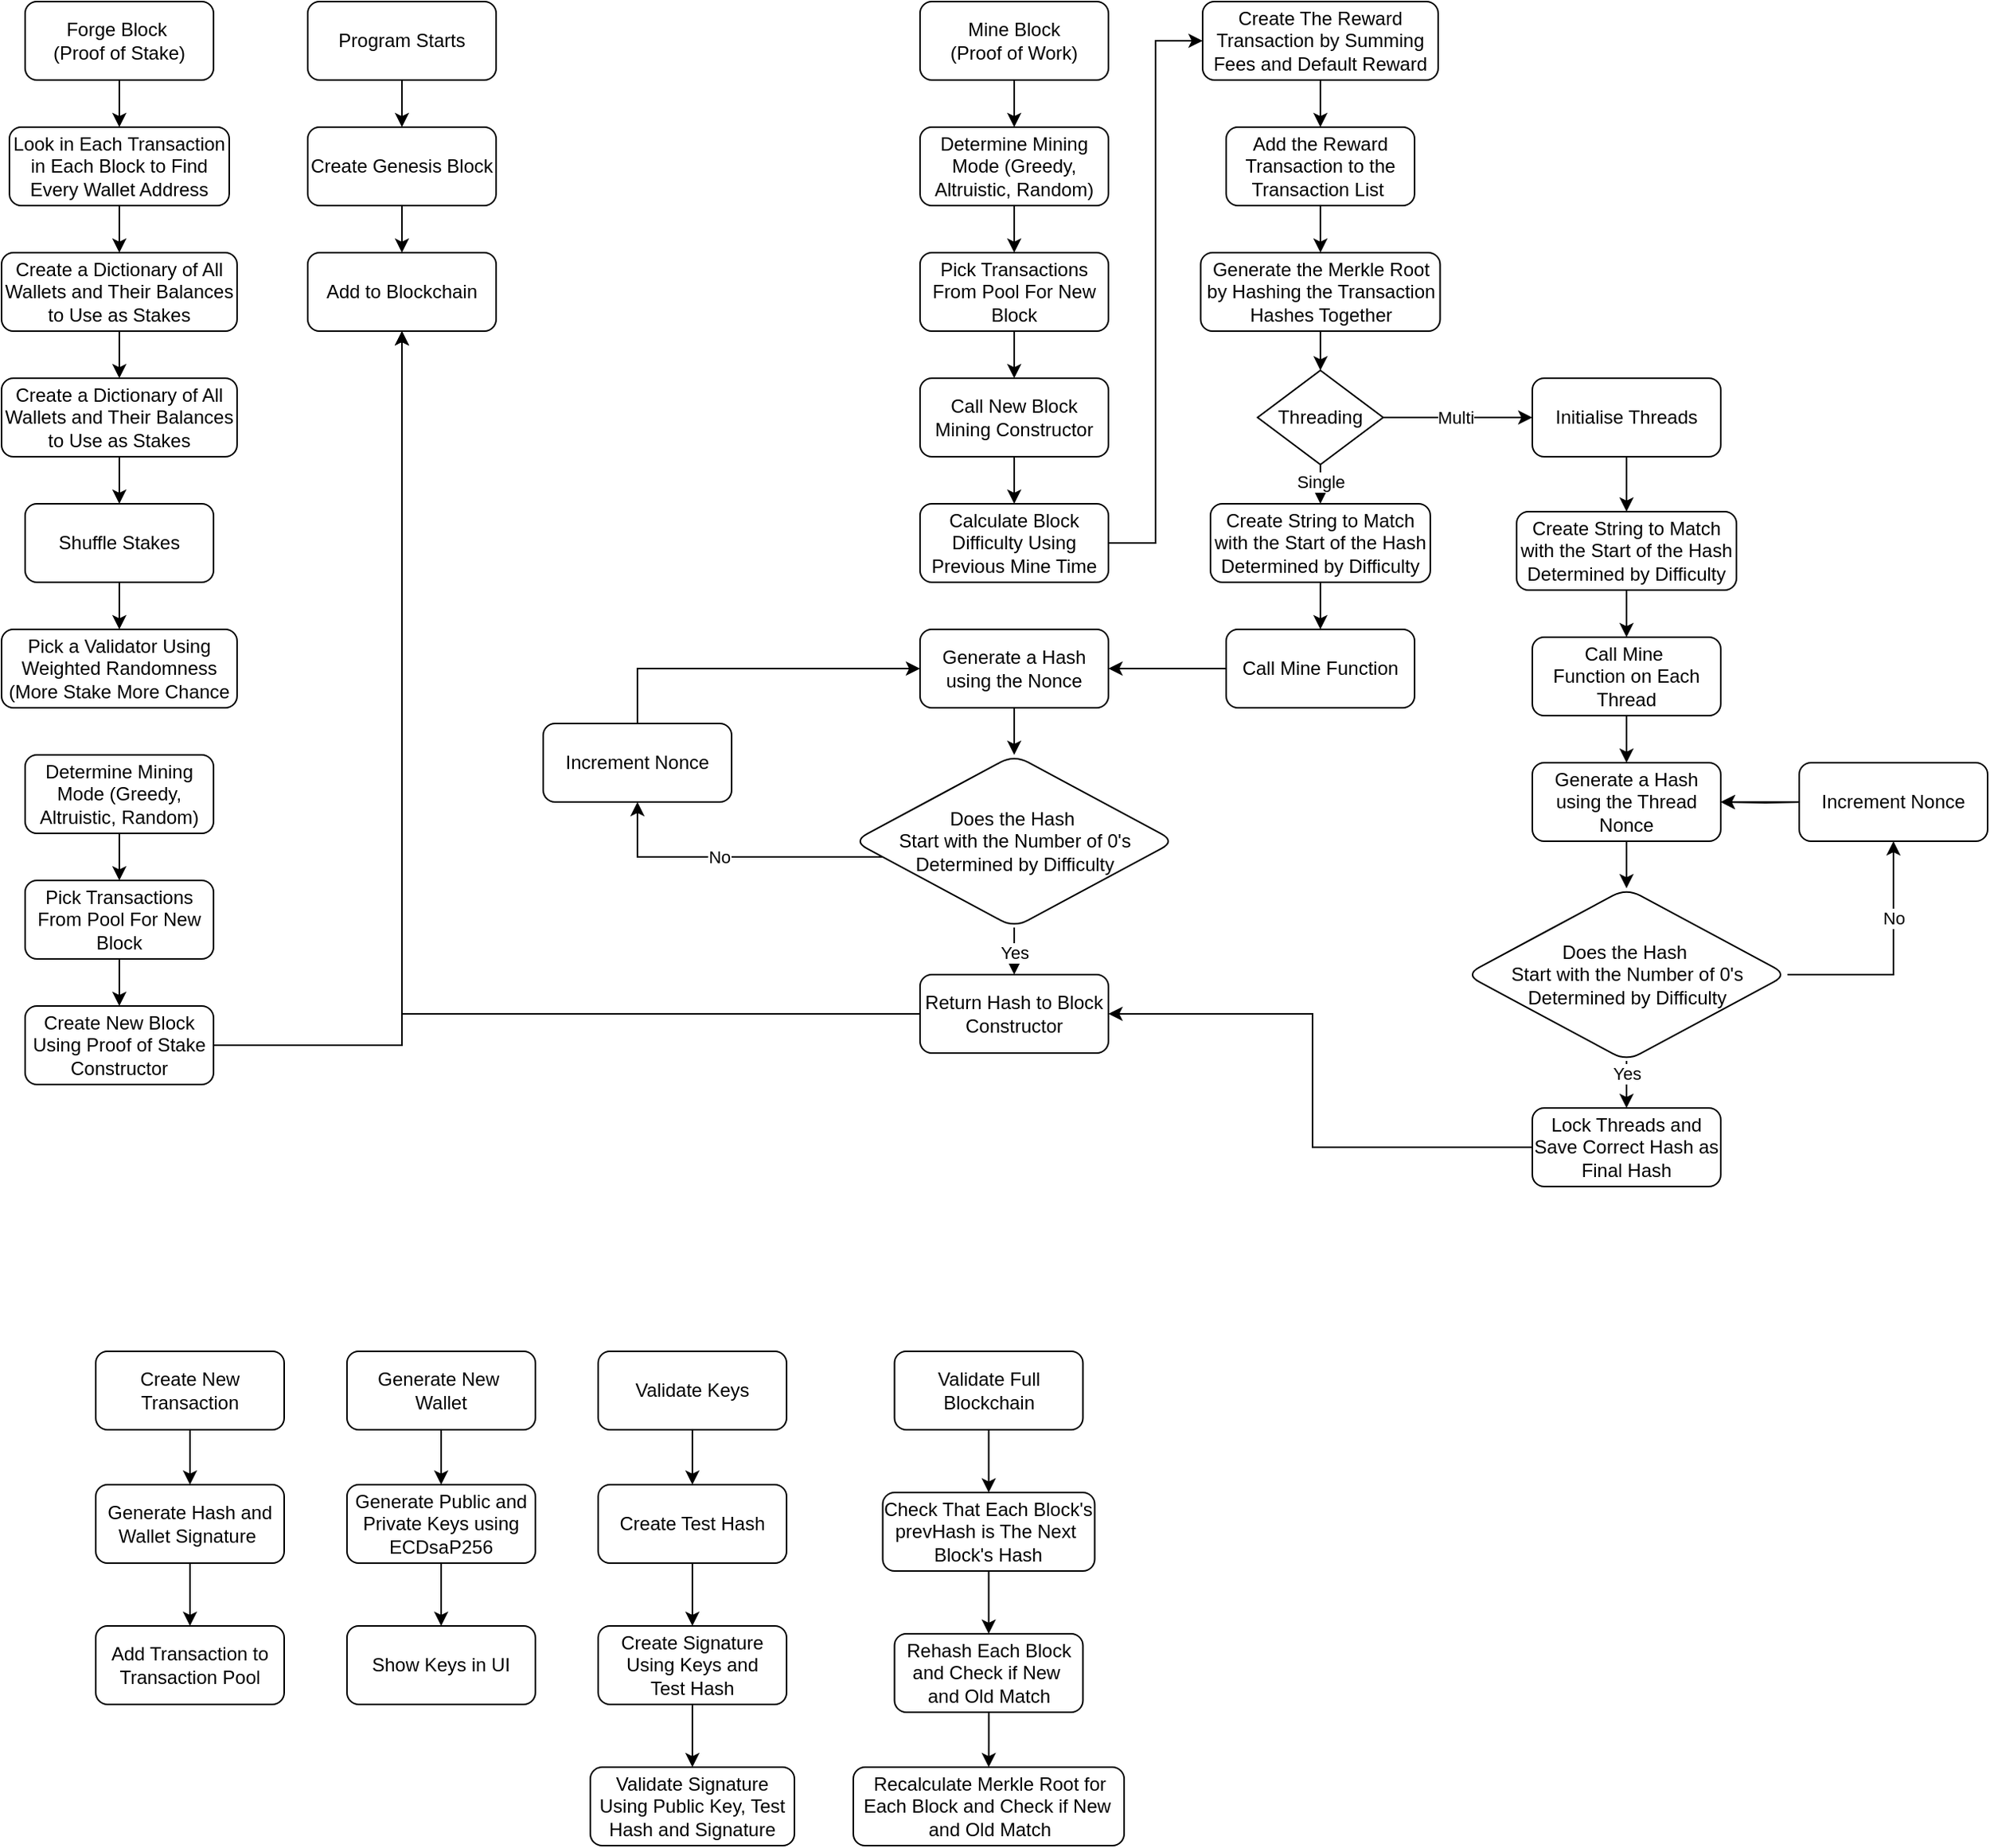 <mxfile version="27.0.5">
  <diagram id="C5RBs43oDa-KdzZeNtuy" name="Page-1">
    <mxGraphModel dx="2786" dy="884" grid="1" gridSize="10" guides="1" tooltips="1" connect="1" arrows="1" fold="1" page="1" pageScale="1" pageWidth="827" pageHeight="1169" math="0" shadow="0">
      <root>
        <mxCell id="WIyWlLk6GJQsqaUBKTNV-0" />
        <mxCell id="WIyWlLk6GJQsqaUBKTNV-1" parent="WIyWlLk6GJQsqaUBKTNV-0" />
        <mxCell id="RscS6ABFdWKbjohYTl5G-3" value="" style="edgeStyle=orthogonalEdgeStyle;rounded=0;orthogonalLoop=1;jettySize=auto;html=1;" parent="WIyWlLk6GJQsqaUBKTNV-1" source="WIyWlLk6GJQsqaUBKTNV-3" target="RscS6ABFdWKbjohYTl5G-2" edge="1">
          <mxGeometry relative="1" as="geometry" />
        </mxCell>
        <mxCell id="WIyWlLk6GJQsqaUBKTNV-3" value="Program Starts" style="rounded=1;whiteSpace=wrap;html=1;fontSize=12;glass=0;strokeWidth=1;shadow=0;" parent="WIyWlLk6GJQsqaUBKTNV-1" vertex="1">
          <mxGeometry x="-250" y="200" width="120" height="50" as="geometry" />
        </mxCell>
        <mxCell id="RscS6ABFdWKbjohYTl5G-15" value="" style="edgeStyle=orthogonalEdgeStyle;rounded=0;orthogonalLoop=1;jettySize=auto;html=1;" parent="WIyWlLk6GJQsqaUBKTNV-1" source="RscS6ABFdWKbjohYTl5G-2" target="RscS6ABFdWKbjohYTl5G-14" edge="1">
          <mxGeometry relative="1" as="geometry" />
        </mxCell>
        <mxCell id="RscS6ABFdWKbjohYTl5G-2" value="Create Genesis Block" style="rounded=1;whiteSpace=wrap;html=1;fontSize=12;glass=0;strokeWidth=1;shadow=0;" parent="WIyWlLk6GJQsqaUBKTNV-1" vertex="1">
          <mxGeometry x="-250" y="280" width="120" height="50" as="geometry" />
        </mxCell>
        <mxCell id="RscS6ABFdWKbjohYTl5G-9" value="" style="edgeStyle=orthogonalEdgeStyle;rounded=0;orthogonalLoop=1;jettySize=auto;html=1;" parent="WIyWlLk6GJQsqaUBKTNV-1" source="RscS6ABFdWKbjohYTl5G-6" target="RscS6ABFdWKbjohYTl5G-8" edge="1">
          <mxGeometry relative="1" as="geometry" />
        </mxCell>
        <mxCell id="RscS6ABFdWKbjohYTl5G-6" value="Mine Block&lt;div&gt;(Proof of Work)&lt;/div&gt;" style="rounded=1;whiteSpace=wrap;html=1;fontSize=12;glass=0;strokeWidth=1;shadow=0;" parent="WIyWlLk6GJQsqaUBKTNV-1" vertex="1">
          <mxGeometry x="140" y="200" width="120" height="50" as="geometry" />
        </mxCell>
        <mxCell id="RscS6ABFdWKbjohYTl5G-11" value="" style="edgeStyle=orthogonalEdgeStyle;rounded=0;orthogonalLoop=1;jettySize=auto;html=1;" parent="WIyWlLk6GJQsqaUBKTNV-1" source="RscS6ABFdWKbjohYTl5G-8" target="RscS6ABFdWKbjohYTl5G-10" edge="1">
          <mxGeometry relative="1" as="geometry" />
        </mxCell>
        <mxCell id="RscS6ABFdWKbjohYTl5G-8" value="Determine Mining Mode (Greedy, Altruistic, Random)" style="rounded=1;whiteSpace=wrap;html=1;fontSize=12;glass=0;strokeWidth=1;shadow=0;" parent="WIyWlLk6GJQsqaUBKTNV-1" vertex="1">
          <mxGeometry x="140" y="280" width="120" height="50" as="geometry" />
        </mxCell>
        <mxCell id="RscS6ABFdWKbjohYTl5G-13" value="" style="edgeStyle=orthogonalEdgeStyle;rounded=0;orthogonalLoop=1;jettySize=auto;html=1;" parent="WIyWlLk6GJQsqaUBKTNV-1" source="RscS6ABFdWKbjohYTl5G-10" target="RscS6ABFdWKbjohYTl5G-12" edge="1">
          <mxGeometry relative="1" as="geometry" />
        </mxCell>
        <mxCell id="RscS6ABFdWKbjohYTl5G-10" value="Pick Transactions From Pool For New Block" style="rounded=1;whiteSpace=wrap;html=1;fontSize=12;glass=0;strokeWidth=1;shadow=0;" parent="WIyWlLk6GJQsqaUBKTNV-1" vertex="1">
          <mxGeometry x="140" y="360" width="120" height="50" as="geometry" />
        </mxCell>
        <mxCell id="acXdgtqa-sUcVwYmWYqO-1" value="" style="edgeStyle=orthogonalEdgeStyle;rounded=0;orthogonalLoop=1;jettySize=auto;html=1;" edge="1" parent="WIyWlLk6GJQsqaUBKTNV-1" source="RscS6ABFdWKbjohYTl5G-12" target="acXdgtqa-sUcVwYmWYqO-0">
          <mxGeometry relative="1" as="geometry" />
        </mxCell>
        <mxCell id="RscS6ABFdWKbjohYTl5G-12" value="Call New Block Mining Constructor" style="rounded=1;whiteSpace=wrap;html=1;fontSize=12;glass=0;strokeWidth=1;shadow=0;" parent="WIyWlLk6GJQsqaUBKTNV-1" vertex="1">
          <mxGeometry x="140" y="440" width="120" height="50" as="geometry" />
        </mxCell>
        <mxCell id="RscS6ABFdWKbjohYTl5G-14" value="Add to Blockchain" style="rounded=1;whiteSpace=wrap;html=1;fontSize=12;glass=0;strokeWidth=1;shadow=0;" parent="WIyWlLk6GJQsqaUBKTNV-1" vertex="1">
          <mxGeometry x="-250" y="360" width="120" height="50" as="geometry" />
        </mxCell>
        <mxCell id="RscS6ABFdWKbjohYTl5G-20" value="" style="edgeStyle=orthogonalEdgeStyle;rounded=0;orthogonalLoop=1;jettySize=auto;html=1;" parent="WIyWlLk6GJQsqaUBKTNV-1" source="RscS6ABFdWKbjohYTl5G-17" target="RscS6ABFdWKbjohYTl5G-19" edge="1">
          <mxGeometry relative="1" as="geometry" />
        </mxCell>
        <mxCell id="RscS6ABFdWKbjohYTl5G-17" value="Forge Block&amp;nbsp;&lt;div&gt;(Proof of Stake)&lt;/div&gt;" style="rounded=1;whiteSpace=wrap;html=1;fontSize=12;glass=0;strokeWidth=1;shadow=0;" parent="WIyWlLk6GJQsqaUBKTNV-1" vertex="1">
          <mxGeometry x="-430" y="200" width="120" height="50" as="geometry" />
        </mxCell>
        <mxCell id="acXdgtqa-sUcVwYmWYqO-71" value="" style="edgeStyle=orthogonalEdgeStyle;rounded=0;orthogonalLoop=1;jettySize=auto;html=1;" edge="1" parent="WIyWlLk6GJQsqaUBKTNV-1" source="RscS6ABFdWKbjohYTl5G-19" target="acXdgtqa-sUcVwYmWYqO-70">
          <mxGeometry relative="1" as="geometry" />
        </mxCell>
        <mxCell id="RscS6ABFdWKbjohYTl5G-19" value="Look in Each&amp;nbsp;&lt;span style=&quot;background-color: transparent; color: light-dark(rgb(0, 0, 0), rgb(255, 255, 255));&quot;&gt;Transaction in Each Block to Find Every Wallet Address&lt;/span&gt;" style="rounded=1;whiteSpace=wrap;html=1;fontSize=12;glass=0;strokeWidth=1;shadow=0;" parent="WIyWlLk6GJQsqaUBKTNV-1" vertex="1">
          <mxGeometry x="-440" y="280" width="140" height="50" as="geometry" />
        </mxCell>
        <mxCell id="acXdgtqa-sUcVwYmWYqO-77" value="" style="edgeStyle=orthogonalEdgeStyle;rounded=0;orthogonalLoop=1;jettySize=auto;html=1;" edge="1" parent="WIyWlLk6GJQsqaUBKTNV-1" source="RscS6ABFdWKbjohYTl5G-21" target="acXdgtqa-sUcVwYmWYqO-76">
          <mxGeometry relative="1" as="geometry" />
        </mxCell>
        <mxCell id="RscS6ABFdWKbjohYTl5G-21" value="Shuffle Stakes" style="rounded=1;whiteSpace=wrap;html=1;fontSize=12;glass=0;strokeWidth=1;shadow=0;" parent="WIyWlLk6GJQsqaUBKTNV-1" vertex="1">
          <mxGeometry x="-430" y="520" width="120" height="50" as="geometry" />
        </mxCell>
        <mxCell id="RscS6ABFdWKbjohYTl5G-23" value="" style="edgeStyle=orthogonalEdgeStyle;rounded=0;orthogonalLoop=1;jettySize=auto;html=1;" parent="WIyWlLk6GJQsqaUBKTNV-1" source="RscS6ABFdWKbjohYTl5G-24" target="RscS6ABFdWKbjohYTl5G-26" edge="1">
          <mxGeometry relative="1" as="geometry" />
        </mxCell>
        <mxCell id="RscS6ABFdWKbjohYTl5G-24" value="Determine Mining Mode (Greedy, Altruistic, Random)" style="rounded=1;whiteSpace=wrap;html=1;fontSize=12;glass=0;strokeWidth=1;shadow=0;" parent="WIyWlLk6GJQsqaUBKTNV-1" vertex="1">
          <mxGeometry x="-430" y="680" width="120" height="50" as="geometry" />
        </mxCell>
        <mxCell id="RscS6ABFdWKbjohYTl5G-25" value="" style="edgeStyle=orthogonalEdgeStyle;rounded=0;orthogonalLoop=1;jettySize=auto;html=1;" parent="WIyWlLk6GJQsqaUBKTNV-1" source="RscS6ABFdWKbjohYTl5G-26" target="RscS6ABFdWKbjohYTl5G-27" edge="1">
          <mxGeometry relative="1" as="geometry" />
        </mxCell>
        <mxCell id="RscS6ABFdWKbjohYTl5G-26" value="Pick Transactions From Pool For New Block" style="rounded=1;whiteSpace=wrap;html=1;fontSize=12;glass=0;strokeWidth=1;shadow=0;" parent="WIyWlLk6GJQsqaUBKTNV-1" vertex="1">
          <mxGeometry x="-430" y="760" width="120" height="50" as="geometry" />
        </mxCell>
        <mxCell id="RscS6ABFdWKbjohYTl5G-29" style="edgeStyle=orthogonalEdgeStyle;rounded=0;orthogonalLoop=1;jettySize=auto;html=1;" parent="WIyWlLk6GJQsqaUBKTNV-1" source="RscS6ABFdWKbjohYTl5G-27" target="RscS6ABFdWKbjohYTl5G-14" edge="1">
          <mxGeometry relative="1" as="geometry">
            <Array as="points">
              <mxPoint x="-190" y="865" />
            </Array>
          </mxGeometry>
        </mxCell>
        <mxCell id="RscS6ABFdWKbjohYTl5G-27" value="Create New Block Using Proof of Stake Constructor" style="rounded=1;whiteSpace=wrap;html=1;fontSize=12;glass=0;strokeWidth=1;shadow=0;" parent="WIyWlLk6GJQsqaUBKTNV-1" vertex="1">
          <mxGeometry x="-430" y="840" width="120" height="50" as="geometry" />
        </mxCell>
        <mxCell id="RscS6ABFdWKbjohYTl5G-34" value="" style="edgeStyle=orthogonalEdgeStyle;rounded=0;orthogonalLoop=1;jettySize=auto;html=1;" parent="WIyWlLk6GJQsqaUBKTNV-1" source="RscS6ABFdWKbjohYTl5G-30" target="RscS6ABFdWKbjohYTl5G-33" edge="1">
          <mxGeometry relative="1" as="geometry" />
        </mxCell>
        <mxCell id="RscS6ABFdWKbjohYTl5G-30" value="Create New Transaction" style="rounded=1;whiteSpace=wrap;html=1;fontSize=12;glass=0;strokeWidth=1;shadow=0;" parent="WIyWlLk6GJQsqaUBKTNV-1" vertex="1">
          <mxGeometry x="-385" y="1060" width="120" height="50" as="geometry" />
        </mxCell>
        <mxCell id="RscS6ABFdWKbjohYTl5G-36" value="" style="edgeStyle=orthogonalEdgeStyle;rounded=0;orthogonalLoop=1;jettySize=auto;html=1;" parent="WIyWlLk6GJQsqaUBKTNV-1" source="RscS6ABFdWKbjohYTl5G-33" target="RscS6ABFdWKbjohYTl5G-35" edge="1">
          <mxGeometry relative="1" as="geometry" />
        </mxCell>
        <mxCell id="RscS6ABFdWKbjohYTl5G-33" value="Generate Hash and Wallet Signature&amp;nbsp;" style="rounded=1;whiteSpace=wrap;html=1;fontSize=12;glass=0;strokeWidth=1;shadow=0;" parent="WIyWlLk6GJQsqaUBKTNV-1" vertex="1">
          <mxGeometry x="-385" y="1145" width="120" height="50" as="geometry" />
        </mxCell>
        <mxCell id="RscS6ABFdWKbjohYTl5G-35" value="Add Transaction to Transaction Pool" style="rounded=1;whiteSpace=wrap;html=1;fontSize=12;glass=0;strokeWidth=1;shadow=0;" parent="WIyWlLk6GJQsqaUBKTNV-1" vertex="1">
          <mxGeometry x="-385" y="1235" width="120" height="50" as="geometry" />
        </mxCell>
        <mxCell id="RscS6ABFdWKbjohYTl5G-39" value="" style="edgeStyle=orthogonalEdgeStyle;rounded=0;orthogonalLoop=1;jettySize=auto;html=1;" parent="WIyWlLk6GJQsqaUBKTNV-1" source="RscS6ABFdWKbjohYTl5G-37" target="RscS6ABFdWKbjohYTl5G-38" edge="1">
          <mxGeometry relative="1" as="geometry" />
        </mxCell>
        <mxCell id="RscS6ABFdWKbjohYTl5G-37" value="Generate New&amp;nbsp;&lt;div&gt;Wallet&lt;/div&gt;" style="rounded=1;whiteSpace=wrap;html=1;fontSize=12;glass=0;strokeWidth=1;shadow=0;" parent="WIyWlLk6GJQsqaUBKTNV-1" vertex="1">
          <mxGeometry x="-225" y="1060" width="120" height="50" as="geometry" />
        </mxCell>
        <mxCell id="RscS6ABFdWKbjohYTl5G-41" value="" style="edgeStyle=orthogonalEdgeStyle;rounded=0;orthogonalLoop=1;jettySize=auto;html=1;" parent="WIyWlLk6GJQsqaUBKTNV-1" source="RscS6ABFdWKbjohYTl5G-38" target="RscS6ABFdWKbjohYTl5G-40" edge="1">
          <mxGeometry relative="1" as="geometry" />
        </mxCell>
        <mxCell id="RscS6ABFdWKbjohYTl5G-38" value="Generate Public and Private Keys using ECDsaP256" style="rounded=1;whiteSpace=wrap;html=1;fontSize=12;glass=0;strokeWidth=1;shadow=0;" parent="WIyWlLk6GJQsqaUBKTNV-1" vertex="1">
          <mxGeometry x="-225" y="1145" width="120" height="50" as="geometry" />
        </mxCell>
        <mxCell id="RscS6ABFdWKbjohYTl5G-40" value="Show Keys in UI" style="rounded=1;whiteSpace=wrap;html=1;fontSize=12;glass=0;strokeWidth=1;shadow=0;" parent="WIyWlLk6GJQsqaUBKTNV-1" vertex="1">
          <mxGeometry x="-225" y="1235" width="120" height="50" as="geometry" />
        </mxCell>
        <mxCell id="RscS6ABFdWKbjohYTl5G-44" value="" style="edgeStyle=orthogonalEdgeStyle;rounded=0;orthogonalLoop=1;jettySize=auto;html=1;" parent="WIyWlLk6GJQsqaUBKTNV-1" source="RscS6ABFdWKbjohYTl5G-42" target="RscS6ABFdWKbjohYTl5G-43" edge="1">
          <mxGeometry relative="1" as="geometry" />
        </mxCell>
        <mxCell id="RscS6ABFdWKbjohYTl5G-42" value="Validate Keys" style="rounded=1;whiteSpace=wrap;html=1;fontSize=12;glass=0;strokeWidth=1;shadow=0;" parent="WIyWlLk6GJQsqaUBKTNV-1" vertex="1">
          <mxGeometry x="-65" y="1060" width="120" height="50" as="geometry" />
        </mxCell>
        <mxCell id="RscS6ABFdWKbjohYTl5G-48" value="" style="edgeStyle=orthogonalEdgeStyle;rounded=0;orthogonalLoop=1;jettySize=auto;html=1;" parent="WIyWlLk6GJQsqaUBKTNV-1" source="RscS6ABFdWKbjohYTl5G-43" target="RscS6ABFdWKbjohYTl5G-47" edge="1">
          <mxGeometry relative="1" as="geometry" />
        </mxCell>
        <mxCell id="RscS6ABFdWKbjohYTl5G-43" value="Create Test Hash" style="rounded=1;whiteSpace=wrap;html=1;fontSize=12;glass=0;strokeWidth=1;shadow=0;" parent="WIyWlLk6GJQsqaUBKTNV-1" vertex="1">
          <mxGeometry x="-65" y="1145" width="120" height="50" as="geometry" />
        </mxCell>
        <mxCell id="RscS6ABFdWKbjohYTl5G-50" value="" style="edgeStyle=orthogonalEdgeStyle;rounded=0;orthogonalLoop=1;jettySize=auto;html=1;" parent="WIyWlLk6GJQsqaUBKTNV-1" source="RscS6ABFdWKbjohYTl5G-47" target="RscS6ABFdWKbjohYTl5G-49" edge="1">
          <mxGeometry relative="1" as="geometry" />
        </mxCell>
        <mxCell id="RscS6ABFdWKbjohYTl5G-47" value="Create Signature Using Keys and&lt;div&gt;Test Hash&lt;/div&gt;" style="rounded=1;whiteSpace=wrap;html=1;fontSize=12;glass=0;strokeWidth=1;shadow=0;" parent="WIyWlLk6GJQsqaUBKTNV-1" vertex="1">
          <mxGeometry x="-65" y="1235" width="120" height="50" as="geometry" />
        </mxCell>
        <mxCell id="RscS6ABFdWKbjohYTl5G-49" value="Validate Signature Using Public Key, Test Hash and Signature" style="rounded=1;whiteSpace=wrap;html=1;fontSize=12;glass=0;strokeWidth=1;shadow=0;" parent="WIyWlLk6GJQsqaUBKTNV-1" vertex="1">
          <mxGeometry x="-70" y="1325" width="130" height="50" as="geometry" />
        </mxCell>
        <mxCell id="RscS6ABFdWKbjohYTl5G-54" value="" style="edgeStyle=orthogonalEdgeStyle;rounded=0;orthogonalLoop=1;jettySize=auto;html=1;" parent="WIyWlLk6GJQsqaUBKTNV-1" source="RscS6ABFdWKbjohYTl5G-51" target="RscS6ABFdWKbjohYTl5G-53" edge="1">
          <mxGeometry relative="1" as="geometry" />
        </mxCell>
        <mxCell id="RscS6ABFdWKbjohYTl5G-51" value="Validate Full Blockchain" style="rounded=1;whiteSpace=wrap;html=1;fontSize=12;glass=0;strokeWidth=1;shadow=0;" parent="WIyWlLk6GJQsqaUBKTNV-1" vertex="1">
          <mxGeometry x="123.75" y="1060" width="120" height="50" as="geometry" />
        </mxCell>
        <mxCell id="RscS6ABFdWKbjohYTl5G-58" style="edgeStyle=orthogonalEdgeStyle;rounded=0;orthogonalLoop=1;jettySize=auto;html=1;" parent="WIyWlLk6GJQsqaUBKTNV-1" source="RscS6ABFdWKbjohYTl5G-53" target="RscS6ABFdWKbjohYTl5G-57" edge="1">
          <mxGeometry relative="1" as="geometry" />
        </mxCell>
        <mxCell id="RscS6ABFdWKbjohYTl5G-53" value="Check That Each Block&#39;s prevHash is The Next&amp;nbsp;&lt;div&gt;&lt;div&gt;Block&#39;s Hash&lt;/div&gt;&lt;/div&gt;" style="rounded=1;whiteSpace=wrap;html=1;fontSize=12;glass=0;strokeWidth=1;shadow=0;" parent="WIyWlLk6GJQsqaUBKTNV-1" vertex="1">
          <mxGeometry x="116.25" y="1150" width="135" height="50" as="geometry" />
        </mxCell>
        <mxCell id="acXdgtqa-sUcVwYmWYqO-79" style="edgeStyle=orthogonalEdgeStyle;rounded=0;orthogonalLoop=1;jettySize=auto;html=1;" edge="1" parent="WIyWlLk6GJQsqaUBKTNV-1" source="RscS6ABFdWKbjohYTl5G-57" target="acXdgtqa-sUcVwYmWYqO-78">
          <mxGeometry relative="1" as="geometry" />
        </mxCell>
        <mxCell id="RscS6ABFdWKbjohYTl5G-57" value="Rehash Each Block and Check if New&amp;nbsp;&lt;div&gt;and Old Match&lt;/div&gt;" style="rounded=1;whiteSpace=wrap;html=1;fontSize=12;glass=0;strokeWidth=1;shadow=0;" parent="WIyWlLk6GJQsqaUBKTNV-1" vertex="1">
          <mxGeometry x="123.75" y="1240" width="120" height="50" as="geometry" />
        </mxCell>
        <mxCell id="acXdgtqa-sUcVwYmWYqO-3" value="" style="edgeStyle=orthogonalEdgeStyle;rounded=0;orthogonalLoop=1;jettySize=auto;html=1;" edge="1" parent="WIyWlLk6GJQsqaUBKTNV-1" source="acXdgtqa-sUcVwYmWYqO-0" target="acXdgtqa-sUcVwYmWYqO-2">
          <mxGeometry relative="1" as="geometry">
            <Array as="points">
              <mxPoint x="290" y="545" />
              <mxPoint x="290" y="225" />
            </Array>
          </mxGeometry>
        </mxCell>
        <mxCell id="acXdgtqa-sUcVwYmWYqO-0" value="Calculate Block Difficulty Using Previous Mine Time" style="rounded=1;whiteSpace=wrap;html=1;fontSize=12;glass=0;strokeWidth=1;shadow=0;" vertex="1" parent="WIyWlLk6GJQsqaUBKTNV-1">
          <mxGeometry x="140" y="520" width="120" height="50" as="geometry" />
        </mxCell>
        <mxCell id="acXdgtqa-sUcVwYmWYqO-5" value="" style="edgeStyle=orthogonalEdgeStyle;rounded=0;orthogonalLoop=1;jettySize=auto;html=1;" edge="1" parent="WIyWlLk6GJQsqaUBKTNV-1" source="acXdgtqa-sUcVwYmWYqO-2" target="acXdgtqa-sUcVwYmWYqO-4">
          <mxGeometry relative="1" as="geometry" />
        </mxCell>
        <mxCell id="acXdgtqa-sUcVwYmWYqO-2" value="Create The Reward Transaction by Summing Fees and Default Reward" style="rounded=1;whiteSpace=wrap;html=1;fontSize=12;glass=0;strokeWidth=1;shadow=0;" vertex="1" parent="WIyWlLk6GJQsqaUBKTNV-1">
          <mxGeometry x="320" y="200" width="150" height="50" as="geometry" />
        </mxCell>
        <mxCell id="acXdgtqa-sUcVwYmWYqO-7" value="" style="edgeStyle=orthogonalEdgeStyle;rounded=0;orthogonalLoop=1;jettySize=auto;html=1;" edge="1" parent="WIyWlLk6GJQsqaUBKTNV-1" source="acXdgtqa-sUcVwYmWYqO-4" target="acXdgtqa-sUcVwYmWYqO-6">
          <mxGeometry relative="1" as="geometry" />
        </mxCell>
        <mxCell id="acXdgtqa-sUcVwYmWYqO-4" value="Add the Reward Transaction to the Transaction List&amp;nbsp;" style="rounded=1;whiteSpace=wrap;html=1;fontSize=12;glass=0;strokeWidth=1;shadow=0;" vertex="1" parent="WIyWlLk6GJQsqaUBKTNV-1">
          <mxGeometry x="335" y="280" width="120" height="50" as="geometry" />
        </mxCell>
        <mxCell id="acXdgtqa-sUcVwYmWYqO-11" value="" style="edgeStyle=orthogonalEdgeStyle;rounded=0;orthogonalLoop=1;jettySize=auto;html=1;" edge="1" parent="WIyWlLk6GJQsqaUBKTNV-1" source="acXdgtqa-sUcVwYmWYqO-6" target="acXdgtqa-sUcVwYmWYqO-13">
          <mxGeometry relative="1" as="geometry">
            <mxPoint x="395" y="440" as="targetPoint" />
          </mxGeometry>
        </mxCell>
        <mxCell id="acXdgtqa-sUcVwYmWYqO-6" value="Generate the Merkle Root by Hashing the Transaction Hashes Together" style="rounded=1;whiteSpace=wrap;html=1;fontSize=12;glass=0;strokeWidth=1;shadow=0;" vertex="1" parent="WIyWlLk6GJQsqaUBKTNV-1">
          <mxGeometry x="318.75" y="360" width="152.5" height="50" as="geometry" />
        </mxCell>
        <mxCell id="acXdgtqa-sUcVwYmWYqO-15" value="" style="edgeStyle=orthogonalEdgeStyle;rounded=0;orthogonalLoop=1;jettySize=auto;html=1;" edge="1" parent="WIyWlLk6GJQsqaUBKTNV-1" source="acXdgtqa-sUcVwYmWYqO-13" target="acXdgtqa-sUcVwYmWYqO-23">
          <mxGeometry relative="1" as="geometry">
            <mxPoint x="550" y="480" as="targetPoint" />
          </mxGeometry>
        </mxCell>
        <mxCell id="acXdgtqa-sUcVwYmWYqO-17" value="Multi" style="edgeLabel;html=1;align=center;verticalAlign=middle;resizable=0;points=[];" vertex="1" connectable="0" parent="acXdgtqa-sUcVwYmWYqO-15">
          <mxGeometry x="-0.307" y="-4" relative="1" as="geometry">
            <mxPoint x="13" y="-4" as="offset" />
          </mxGeometry>
        </mxCell>
        <mxCell id="acXdgtqa-sUcVwYmWYqO-19" value="" style="edgeStyle=orthogonalEdgeStyle;rounded=0;orthogonalLoop=1;jettySize=auto;html=1;" edge="1" parent="WIyWlLk6GJQsqaUBKTNV-1" source="acXdgtqa-sUcVwYmWYqO-13" target="acXdgtqa-sUcVwYmWYqO-48">
          <mxGeometry relative="1" as="geometry">
            <mxPoint x="395" y="570" as="targetPoint" />
          </mxGeometry>
        </mxCell>
        <mxCell id="acXdgtqa-sUcVwYmWYqO-20" value="Single" style="edgeLabel;html=1;align=center;verticalAlign=middle;resizable=0;points=[];" vertex="1" connectable="0" parent="acXdgtqa-sUcVwYmWYqO-19">
          <mxGeometry x="-0.25" relative="1" as="geometry">
            <mxPoint y="-9" as="offset" />
          </mxGeometry>
        </mxCell>
        <mxCell id="acXdgtqa-sUcVwYmWYqO-13" value="Threading" style="rhombus;whiteSpace=wrap;html=1;" vertex="1" parent="WIyWlLk6GJQsqaUBKTNV-1">
          <mxGeometry x="355" y="435" width="80" height="60" as="geometry" />
        </mxCell>
        <mxCell id="acXdgtqa-sUcVwYmWYqO-25" value="" style="edgeStyle=orthogonalEdgeStyle;rounded=0;orthogonalLoop=1;jettySize=auto;html=1;" edge="1" parent="WIyWlLk6GJQsqaUBKTNV-1" source="acXdgtqa-sUcVwYmWYqO-23" target="acXdgtqa-sUcVwYmWYqO-24">
          <mxGeometry relative="1" as="geometry" />
        </mxCell>
        <mxCell id="acXdgtqa-sUcVwYmWYqO-23" value="Initialise Threads" style="rounded=1;whiteSpace=wrap;html=1;fontSize=12;glass=0;strokeWidth=1;shadow=0;" vertex="1" parent="WIyWlLk6GJQsqaUBKTNV-1">
          <mxGeometry x="530" y="440" width="120" height="50" as="geometry" />
        </mxCell>
        <mxCell id="acXdgtqa-sUcVwYmWYqO-27" value="" style="edgeStyle=orthogonalEdgeStyle;rounded=0;orthogonalLoop=1;jettySize=auto;html=1;" edge="1" parent="WIyWlLk6GJQsqaUBKTNV-1" source="acXdgtqa-sUcVwYmWYqO-24" target="acXdgtqa-sUcVwYmWYqO-26">
          <mxGeometry relative="1" as="geometry" />
        </mxCell>
        <mxCell id="acXdgtqa-sUcVwYmWYqO-24" value="Create String to Match with the Start of the Hash Determined by Difficulty" style="rounded=1;whiteSpace=wrap;html=1;fontSize=12;glass=0;strokeWidth=1;shadow=0;" vertex="1" parent="WIyWlLk6GJQsqaUBKTNV-1">
          <mxGeometry x="520" y="525" width="140" height="50" as="geometry" />
        </mxCell>
        <mxCell id="acXdgtqa-sUcVwYmWYqO-29" value="" style="edgeStyle=orthogonalEdgeStyle;rounded=0;orthogonalLoop=1;jettySize=auto;html=1;" edge="1" parent="WIyWlLk6GJQsqaUBKTNV-1" source="acXdgtqa-sUcVwYmWYqO-26" target="acXdgtqa-sUcVwYmWYqO-28">
          <mxGeometry relative="1" as="geometry" />
        </mxCell>
        <mxCell id="acXdgtqa-sUcVwYmWYqO-26" value="Call Mine&amp;nbsp;&lt;div&gt;&lt;span style=&quot;background-color: transparent; color: light-dark(rgb(0, 0, 0), rgb(255, 255, 255));&quot;&gt;Function on Each Thread&lt;/span&gt;&lt;/div&gt;" style="rounded=1;whiteSpace=wrap;html=1;fontSize=12;glass=0;strokeWidth=1;shadow=0;" vertex="1" parent="WIyWlLk6GJQsqaUBKTNV-1">
          <mxGeometry x="530" y="605" width="120" height="50" as="geometry" />
        </mxCell>
        <mxCell id="acXdgtqa-sUcVwYmWYqO-31" value="" style="edgeStyle=orthogonalEdgeStyle;rounded=0;orthogonalLoop=1;jettySize=auto;html=1;" edge="1" parent="WIyWlLk6GJQsqaUBKTNV-1" source="acXdgtqa-sUcVwYmWYqO-28" target="acXdgtqa-sUcVwYmWYqO-32">
          <mxGeometry relative="1" as="geometry">
            <mxPoint x="590" y="765" as="targetPoint" />
          </mxGeometry>
        </mxCell>
        <mxCell id="acXdgtqa-sUcVwYmWYqO-28" value="Generate a Hash using the Thread Nonce" style="rounded=1;whiteSpace=wrap;html=1;fontSize=12;glass=0;strokeWidth=1;shadow=0;" vertex="1" parent="WIyWlLk6GJQsqaUBKTNV-1">
          <mxGeometry x="530" y="685" width="120" height="50" as="geometry" />
        </mxCell>
        <mxCell id="acXdgtqa-sUcVwYmWYqO-38" style="edgeStyle=orthogonalEdgeStyle;rounded=0;orthogonalLoop=1;jettySize=auto;html=1;" edge="1" parent="WIyWlLk6GJQsqaUBKTNV-1" source="acXdgtqa-sUcVwYmWYqO-32" target="acXdgtqa-sUcVwYmWYqO-37">
          <mxGeometry relative="1" as="geometry" />
        </mxCell>
        <mxCell id="acXdgtqa-sUcVwYmWYqO-45" value="Yes" style="edgeLabel;html=1;align=center;verticalAlign=middle;resizable=0;points=[];" vertex="1" connectable="0" parent="acXdgtqa-sUcVwYmWYqO-38">
          <mxGeometry x="-0.68" relative="1" as="geometry">
            <mxPoint as="offset" />
          </mxGeometry>
        </mxCell>
        <mxCell id="acXdgtqa-sUcVwYmWYqO-43" style="edgeStyle=orthogonalEdgeStyle;rounded=0;orthogonalLoop=1;jettySize=auto;html=1;" edge="1" parent="WIyWlLk6GJQsqaUBKTNV-1" source="acXdgtqa-sUcVwYmWYqO-32" target="acXdgtqa-sUcVwYmWYqO-41">
          <mxGeometry relative="1" as="geometry">
            <mxPoint x="767" y="735" as="targetPoint" />
            <Array as="points">
              <mxPoint x="760" y="820" />
            </Array>
          </mxGeometry>
        </mxCell>
        <mxCell id="acXdgtqa-sUcVwYmWYqO-44" value="No" style="edgeLabel;html=1;align=center;verticalAlign=middle;resizable=0;points=[];" vertex="1" connectable="0" parent="acXdgtqa-sUcVwYmWYqO-43">
          <mxGeometry x="0.377" relative="1" as="geometry">
            <mxPoint y="1" as="offset" />
          </mxGeometry>
        </mxCell>
        <mxCell id="acXdgtqa-sUcVwYmWYqO-32" value="Does the Hash&amp;nbsp;&lt;div&gt;Start with the Number of 0&#39;s Determined by Difficulty&lt;/div&gt;" style="rhombus;whiteSpace=wrap;html=1;rounded=1;glass=0;strokeWidth=1;shadow=0;" vertex="1" parent="WIyWlLk6GJQsqaUBKTNV-1">
          <mxGeometry x="487.5" y="765" width="205" height="110" as="geometry" />
        </mxCell>
        <mxCell id="acXdgtqa-sUcVwYmWYqO-64" style="edgeStyle=orthogonalEdgeStyle;rounded=0;orthogonalLoop=1;jettySize=auto;html=1;" edge="1" parent="WIyWlLk6GJQsqaUBKTNV-1" source="acXdgtqa-sUcVwYmWYqO-37" target="acXdgtqa-sUcVwYmWYqO-60">
          <mxGeometry relative="1" as="geometry">
            <Array as="points">
              <mxPoint x="390" y="930" />
              <mxPoint x="390" y="845" />
            </Array>
          </mxGeometry>
        </mxCell>
        <mxCell id="acXdgtqa-sUcVwYmWYqO-37" value="Lock Threads and Save Correct Hash as Final Hash" style="rounded=1;whiteSpace=wrap;html=1;fontSize=12;glass=0;strokeWidth=1;shadow=0;" vertex="1" parent="WIyWlLk6GJQsqaUBKTNV-1">
          <mxGeometry x="530" y="905" width="120" height="50" as="geometry" />
        </mxCell>
        <mxCell id="acXdgtqa-sUcVwYmWYqO-46" style="edgeStyle=orthogonalEdgeStyle;rounded=0;orthogonalLoop=1;jettySize=auto;html=1;" edge="1" parent="WIyWlLk6GJQsqaUBKTNV-1" target="acXdgtqa-sUcVwYmWYqO-28">
          <mxGeometry relative="1" as="geometry">
            <mxPoint x="707" y="710" as="sourcePoint" />
          </mxGeometry>
        </mxCell>
        <mxCell id="acXdgtqa-sUcVwYmWYqO-63" value="" style="edgeStyle=orthogonalEdgeStyle;rounded=0;orthogonalLoop=1;jettySize=auto;html=1;" edge="1" parent="WIyWlLk6GJQsqaUBKTNV-1" source="acXdgtqa-sUcVwYmWYqO-41" target="acXdgtqa-sUcVwYmWYqO-28">
          <mxGeometry relative="1" as="geometry">
            <Array as="points">
              <mxPoint x="670" y="710" />
              <mxPoint x="670" y="710" />
            </Array>
          </mxGeometry>
        </mxCell>
        <mxCell id="acXdgtqa-sUcVwYmWYqO-41" value="Increment Nonce" style="rounded=1;whiteSpace=wrap;html=1;fontSize=12;glass=0;strokeWidth=1;shadow=0;" vertex="1" parent="WIyWlLk6GJQsqaUBKTNV-1">
          <mxGeometry x="700" y="685" width="120" height="50" as="geometry" />
        </mxCell>
        <mxCell id="acXdgtqa-sUcVwYmWYqO-47" value="" style="edgeStyle=orthogonalEdgeStyle;rounded=0;orthogonalLoop=1;jettySize=auto;html=1;" edge="1" parent="WIyWlLk6GJQsqaUBKTNV-1" source="acXdgtqa-sUcVwYmWYqO-48" target="acXdgtqa-sUcVwYmWYqO-50">
          <mxGeometry relative="1" as="geometry" />
        </mxCell>
        <mxCell id="acXdgtqa-sUcVwYmWYqO-48" value="Create String to Match with the Start of the Hash Determined by Difficulty" style="rounded=1;whiteSpace=wrap;html=1;fontSize=12;glass=0;strokeWidth=1;shadow=0;" vertex="1" parent="WIyWlLk6GJQsqaUBKTNV-1">
          <mxGeometry x="325" y="520" width="140" height="50" as="geometry" />
        </mxCell>
        <mxCell id="acXdgtqa-sUcVwYmWYqO-49" value="" style="edgeStyle=orthogonalEdgeStyle;rounded=0;orthogonalLoop=1;jettySize=auto;html=1;" edge="1" parent="WIyWlLk6GJQsqaUBKTNV-1" source="acXdgtqa-sUcVwYmWYqO-50" target="acXdgtqa-sUcVwYmWYqO-52">
          <mxGeometry relative="1" as="geometry" />
        </mxCell>
        <mxCell id="acXdgtqa-sUcVwYmWYqO-50" value="Call Mine Function" style="rounded=1;whiteSpace=wrap;html=1;fontSize=12;glass=0;strokeWidth=1;shadow=0;" vertex="1" parent="WIyWlLk6GJQsqaUBKTNV-1">
          <mxGeometry x="335" y="600" width="120" height="50" as="geometry" />
        </mxCell>
        <mxCell id="acXdgtqa-sUcVwYmWYqO-51" value="" style="edgeStyle=orthogonalEdgeStyle;rounded=0;orthogonalLoop=1;jettySize=auto;html=1;" edge="1" parent="WIyWlLk6GJQsqaUBKTNV-1" source="acXdgtqa-sUcVwYmWYqO-52" target="acXdgtqa-sUcVwYmWYqO-57">
          <mxGeometry relative="1" as="geometry">
            <mxPoint x="250.5" y="850" as="targetPoint" />
          </mxGeometry>
        </mxCell>
        <mxCell id="acXdgtqa-sUcVwYmWYqO-52" value="Generate a Hash using the Nonce" style="rounded=1;whiteSpace=wrap;html=1;fontSize=12;glass=0;strokeWidth=1;shadow=0;" vertex="1" parent="WIyWlLk6GJQsqaUBKTNV-1">
          <mxGeometry x="140" y="600" width="120" height="50" as="geometry" />
        </mxCell>
        <mxCell id="acXdgtqa-sUcVwYmWYqO-53" style="edgeStyle=orthogonalEdgeStyle;rounded=0;orthogonalLoop=1;jettySize=auto;html=1;" edge="1" parent="WIyWlLk6GJQsqaUBKTNV-1" source="acXdgtqa-sUcVwYmWYqO-57" target="acXdgtqa-sUcVwYmWYqO-60">
          <mxGeometry relative="1" as="geometry">
            <mxPoint x="200" y="830" as="targetPoint" />
          </mxGeometry>
        </mxCell>
        <mxCell id="acXdgtqa-sUcVwYmWYqO-54" value="Yes" style="edgeLabel;html=1;align=center;verticalAlign=middle;resizable=0;points=[];" vertex="1" connectable="0" parent="acXdgtqa-sUcVwYmWYqO-53">
          <mxGeometry x="-0.68" relative="1" as="geometry">
            <mxPoint y="8" as="offset" />
          </mxGeometry>
        </mxCell>
        <mxCell id="acXdgtqa-sUcVwYmWYqO-55" style="edgeStyle=orthogonalEdgeStyle;rounded=0;orthogonalLoop=1;jettySize=auto;html=1;" edge="1" parent="WIyWlLk6GJQsqaUBKTNV-1" source="acXdgtqa-sUcVwYmWYqO-57" target="acXdgtqa-sUcVwYmWYqO-62">
          <mxGeometry relative="1" as="geometry">
            <mxPoint x="-39.5" y="905" as="targetPoint" />
            <Array as="points">
              <mxPoint x="-40" y="745" />
            </Array>
          </mxGeometry>
        </mxCell>
        <mxCell id="acXdgtqa-sUcVwYmWYqO-56" value="No" style="edgeLabel;html=1;align=center;verticalAlign=middle;resizable=0;points=[];" vertex="1" connectable="0" parent="acXdgtqa-sUcVwYmWYqO-55">
          <mxGeometry x="0.377" relative="1" as="geometry">
            <mxPoint x="27" as="offset" />
          </mxGeometry>
        </mxCell>
        <mxCell id="acXdgtqa-sUcVwYmWYqO-57" value="Does the Hash&amp;nbsp;&lt;div&gt;Start with the Number of 0&#39;s Determined by Difficulty&lt;/div&gt;" style="rhombus;whiteSpace=wrap;html=1;rounded=1;glass=0;strokeWidth=1;shadow=0;" vertex="1" parent="WIyWlLk6GJQsqaUBKTNV-1">
          <mxGeometry x="97.5" y="680" width="205" height="110" as="geometry" />
        </mxCell>
        <mxCell id="acXdgtqa-sUcVwYmWYqO-65" style="edgeStyle=orthogonalEdgeStyle;rounded=0;orthogonalLoop=1;jettySize=auto;html=1;" edge="1" parent="WIyWlLk6GJQsqaUBKTNV-1" source="acXdgtqa-sUcVwYmWYqO-60" target="RscS6ABFdWKbjohYTl5G-14">
          <mxGeometry relative="1" as="geometry">
            <mxPoint x="200" y="910" as="targetPoint" />
          </mxGeometry>
        </mxCell>
        <mxCell id="acXdgtqa-sUcVwYmWYqO-60" value="Return Hash to Block Constructor" style="rounded=1;whiteSpace=wrap;html=1;fontSize=12;glass=0;strokeWidth=1;shadow=0;" vertex="1" parent="WIyWlLk6GJQsqaUBKTNV-1">
          <mxGeometry x="140" y="820" width="120" height="50" as="geometry" />
        </mxCell>
        <mxCell id="acXdgtqa-sUcVwYmWYqO-61" style="edgeStyle=orthogonalEdgeStyle;rounded=0;orthogonalLoop=1;jettySize=auto;html=1;" edge="1" parent="WIyWlLk6GJQsqaUBKTNV-1" source="acXdgtqa-sUcVwYmWYqO-62" target="acXdgtqa-sUcVwYmWYqO-52">
          <mxGeometry relative="1" as="geometry">
            <Array as="points">
              <mxPoint x="-40" y="625" />
            </Array>
          </mxGeometry>
        </mxCell>
        <mxCell id="acXdgtqa-sUcVwYmWYqO-62" value="Increment Nonce" style="rounded=1;whiteSpace=wrap;html=1;fontSize=12;glass=0;strokeWidth=1;shadow=0;" vertex="1" parent="WIyWlLk6GJQsqaUBKTNV-1">
          <mxGeometry x="-100" y="660" width="120" height="50" as="geometry" />
        </mxCell>
        <mxCell id="acXdgtqa-sUcVwYmWYqO-73" value="" style="edgeStyle=orthogonalEdgeStyle;rounded=0;orthogonalLoop=1;jettySize=auto;html=1;" edge="1" parent="WIyWlLk6GJQsqaUBKTNV-1" source="acXdgtqa-sUcVwYmWYqO-70" target="acXdgtqa-sUcVwYmWYqO-72">
          <mxGeometry relative="1" as="geometry" />
        </mxCell>
        <mxCell id="acXdgtqa-sUcVwYmWYqO-70" value="Create a Dictionary of All Wallets and Their Balances to Use as Stakes" style="rounded=1;whiteSpace=wrap;html=1;fontSize=12;glass=0;strokeWidth=1;shadow=0;" vertex="1" parent="WIyWlLk6GJQsqaUBKTNV-1">
          <mxGeometry x="-445" y="360" width="150" height="50" as="geometry" />
        </mxCell>
        <mxCell id="acXdgtqa-sUcVwYmWYqO-74" value="" style="edgeStyle=orthogonalEdgeStyle;rounded=0;orthogonalLoop=1;jettySize=auto;html=1;" edge="1" parent="WIyWlLk6GJQsqaUBKTNV-1" source="acXdgtqa-sUcVwYmWYqO-72" target="RscS6ABFdWKbjohYTl5G-21">
          <mxGeometry relative="1" as="geometry" />
        </mxCell>
        <mxCell id="acXdgtqa-sUcVwYmWYqO-72" value="Create a Dictionary of All Wallets and Their Balances to Use as Stakes" style="rounded=1;whiteSpace=wrap;html=1;fontSize=12;glass=0;strokeWidth=1;shadow=0;" vertex="1" parent="WIyWlLk6GJQsqaUBKTNV-1">
          <mxGeometry x="-445" y="440" width="150" height="50" as="geometry" />
        </mxCell>
        <mxCell id="acXdgtqa-sUcVwYmWYqO-76" value="Pick a Validator&amp;nbsp;&lt;span style=&quot;background-color: transparent; color: light-dark(rgb(0, 0, 0), rgb(255, 255, 255));&quot;&gt;Using Weighted Randomness (More Stake More Chance&lt;/span&gt;" style="rounded=1;whiteSpace=wrap;html=1;fontSize=12;glass=0;strokeWidth=1;shadow=0;" vertex="1" parent="WIyWlLk6GJQsqaUBKTNV-1">
          <mxGeometry x="-445" y="600" width="150" height="50" as="geometry" />
        </mxCell>
        <mxCell id="acXdgtqa-sUcVwYmWYqO-78" value="Recalculate Merkle Root for Each Block and Check if New&amp;nbsp;&lt;div&gt;and Old Match&lt;/div&gt;" style="rounded=1;whiteSpace=wrap;html=1;fontSize=12;glass=0;strokeWidth=1;shadow=0;" vertex="1" parent="WIyWlLk6GJQsqaUBKTNV-1">
          <mxGeometry x="97.5" y="1325" width="172.5" height="50" as="geometry" />
        </mxCell>
      </root>
    </mxGraphModel>
  </diagram>
</mxfile>
